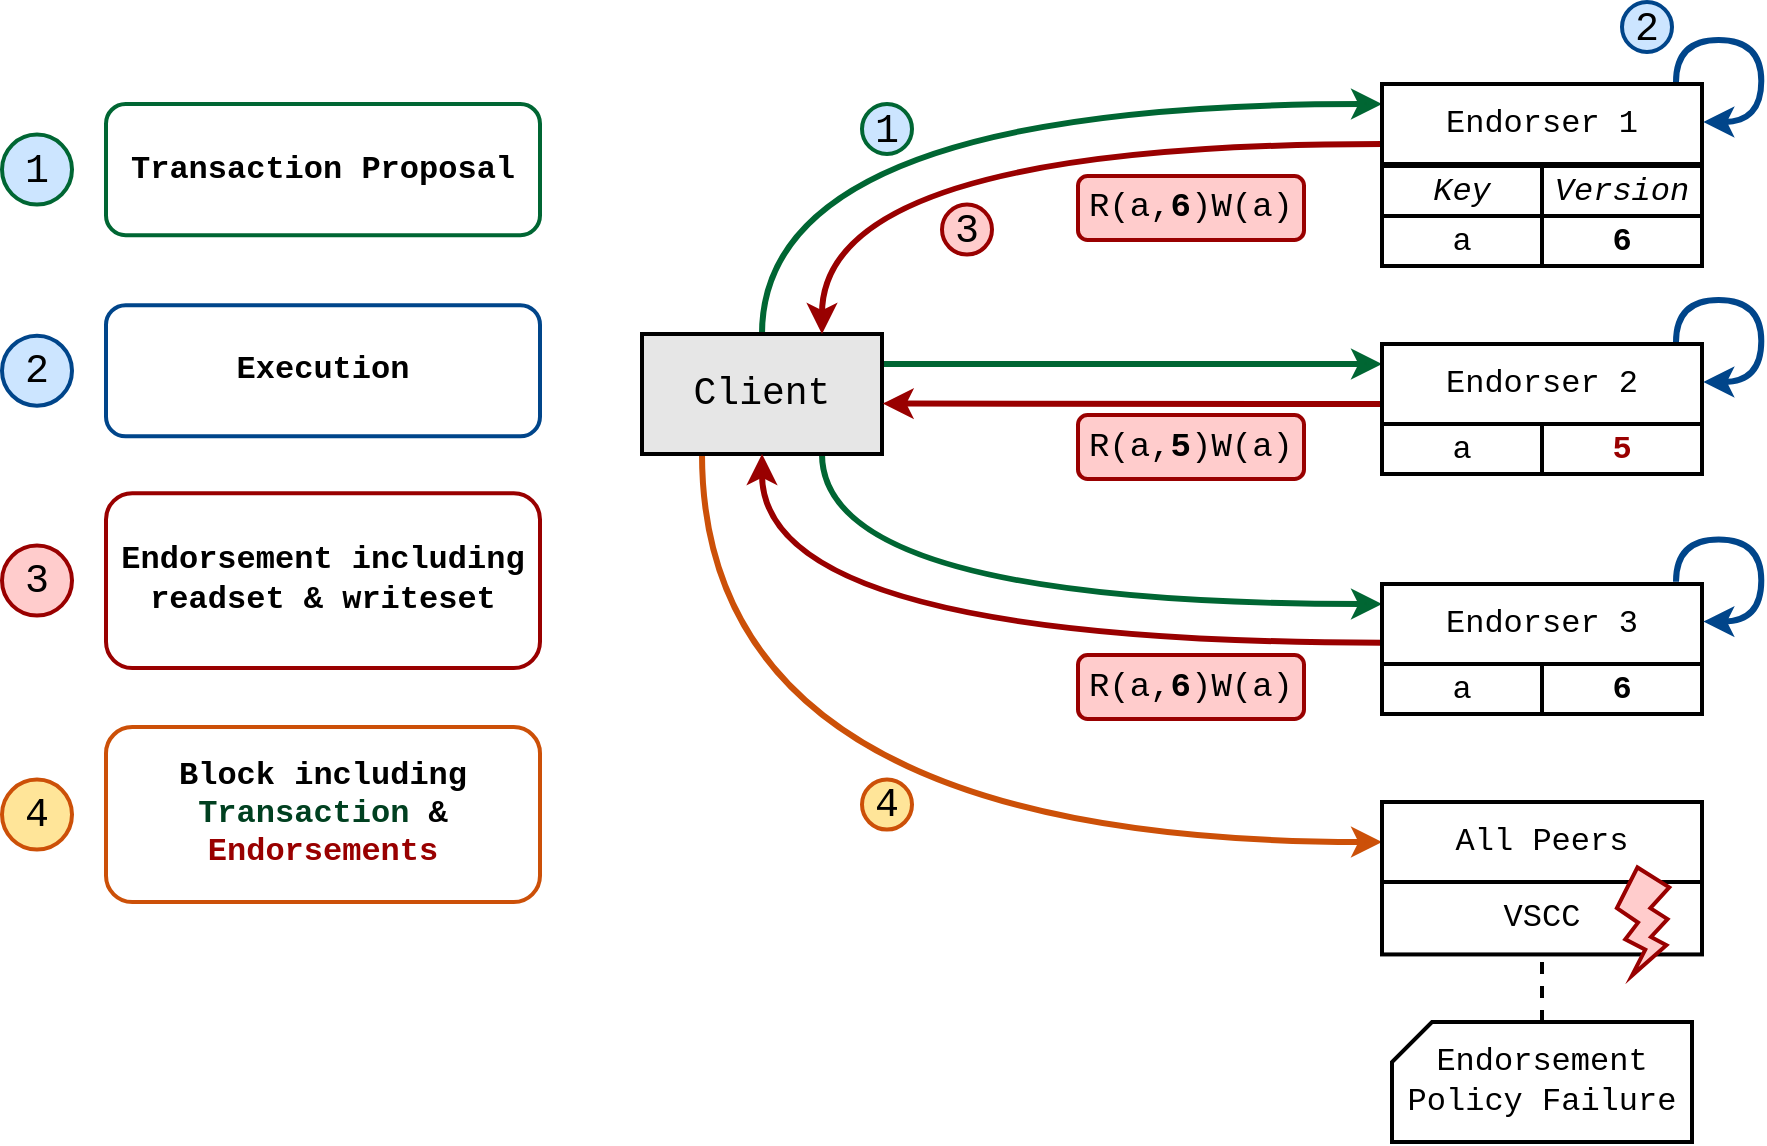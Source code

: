 <mxfile version="13.6.6" type="github">
  <diagram id="i5cLFlQuyAoCcmxTe8Lv" name="Page-1">
    <mxGraphModel dx="2272" dy="803" grid="1" gridSize="10" guides="1" tooltips="1" connect="1" arrows="1" fold="1" page="1" pageScale="1" pageWidth="850" pageHeight="1100" math="0" shadow="0">
      <root>
        <mxCell id="0" />
        <mxCell id="1" parent="0" />
        <mxCell id="sDfAXfX4ur97IPnijIAY-20" style="rounded=0;orthogonalLoop=1;jettySize=auto;html=1;exitX=0.5;exitY=0;exitDx=0;exitDy=0;entryX=0;entryY=0.25;entryDx=0;entryDy=0;fontFamily=Courier New;fontSize=16;edgeStyle=orthogonalEdgeStyle;curved=1;fillColor=#dae8fc;strokeWidth=3;strokeColor=#006633;" parent="1" source="sDfAXfX4ur97IPnijIAY-1" target="sDfAXfX4ur97IPnijIAY-2" edge="1">
          <mxGeometry relative="1" as="geometry" />
        </mxCell>
        <mxCell id="sDfAXfX4ur97IPnijIAY-21" style="rounded=0;orthogonalLoop=1;jettySize=auto;html=1;exitX=1;exitY=0.25;exitDx=0;exitDy=0;entryX=0;entryY=0.25;entryDx=0;entryDy=0;fontFamily=Courier New;fontSize=16;fillColor=#dae8fc;strokeWidth=3;strokeColor=#006633;" parent="1" source="sDfAXfX4ur97IPnijIAY-1" target="sDfAXfX4ur97IPnijIAY-8" edge="1">
          <mxGeometry relative="1" as="geometry" />
        </mxCell>
        <mxCell id="sDfAXfX4ur97IPnijIAY-22" style="edgeStyle=orthogonalEdgeStyle;rounded=0;orthogonalLoop=1;jettySize=auto;html=1;exitX=0.75;exitY=1;exitDx=0;exitDy=0;entryX=0;entryY=0.25;entryDx=0;entryDy=0;fontFamily=Courier New;fontSize=16;curved=1;fillColor=#dae8fc;strokeWidth=3;strokeColor=#006633;" parent="1" source="sDfAXfX4ur97IPnijIAY-1" target="sDfAXfX4ur97IPnijIAY-14" edge="1">
          <mxGeometry relative="1" as="geometry" />
        </mxCell>
        <mxCell id="25c5Onu5uvDLUXSiPIYh-6" style="edgeStyle=orthogonalEdgeStyle;rounded=0;orthogonalLoop=1;jettySize=auto;html=1;exitX=0.25;exitY=1;exitDx=0;exitDy=0;fontFamily=Courier New;fontSize=15;strokeWidth=3;strokeColor=#CC5008;entryX=0;entryY=0.5;entryDx=0;entryDy=0;curved=1;" parent="1" source="sDfAXfX4ur97IPnijIAY-1" target="JQfFVvGpdPdvFE5Sovz2-12" edge="1">
          <mxGeometry relative="1" as="geometry">
            <mxPoint x="480.78" y="580" as="targetPoint" />
          </mxGeometry>
        </mxCell>
        <mxCell id="sDfAXfX4ur97IPnijIAY-1" value="Client" style="rounded=0;whiteSpace=wrap;html=1;fontFamily=Courier New;fontSize=19;strokeWidth=2;fillColor=#E6E6E6;" parent="1" vertex="1">
          <mxGeometry x="110" y="316" width="120" height="60" as="geometry" />
        </mxCell>
        <mxCell id="sDfAXfX4ur97IPnijIAY-57" style="rounded=0;orthogonalLoop=1;jettySize=auto;html=1;exitX=0;exitY=0.75;exitDx=0;exitDy=0;entryX=0.75;entryY=0;entryDx=0;entryDy=0;strokeWidth=3;fontFamily=Courier New;fontSize=16;edgeStyle=orthogonalEdgeStyle;curved=1;strokeColor=#990000;" parent="1" source="sDfAXfX4ur97IPnijIAY-2" target="sDfAXfX4ur97IPnijIAY-1" edge="1">
          <mxGeometry relative="1" as="geometry" />
        </mxCell>
        <mxCell id="sDfAXfX4ur97IPnijIAY-2" value="Endorser 1" style="rounded=0;whiteSpace=wrap;html=1;fontFamily=Courier New;fontSize=16;strokeWidth=2;" parent="1" vertex="1">
          <mxGeometry x="480" y="191" width="160" height="40" as="geometry" />
        </mxCell>
        <mxCell id="sDfAXfX4ur97IPnijIAY-59" style="rounded=0;orthogonalLoop=1;jettySize=auto;html=1;exitX=0;exitY=0.75;exitDx=0;exitDy=0;entryX=1.003;entryY=0.58;entryDx=0;entryDy=0;strokeWidth=3;fontFamily=Courier New;fontSize=16;entryPerimeter=0;strokeColor=#990000;" parent="1" source="sDfAXfX4ur97IPnijIAY-8" target="sDfAXfX4ur97IPnijIAY-1" edge="1">
          <mxGeometry relative="1" as="geometry" />
        </mxCell>
        <mxCell id="sDfAXfX4ur97IPnijIAY-8" value="Endorser 2" style="rounded=0;whiteSpace=wrap;html=1;fontFamily=Courier New;fontSize=16;strokeWidth=2;" parent="1" vertex="1">
          <mxGeometry x="480" y="321" width="160" height="40" as="geometry" />
        </mxCell>
        <mxCell id="sDfAXfX4ur97IPnijIAY-58" style="edgeStyle=orthogonalEdgeStyle;curved=1;rounded=0;orthogonalLoop=1;jettySize=auto;html=1;entryX=0.5;entryY=1;entryDx=0;entryDy=0;strokeWidth=3;fontFamily=Courier New;fontSize=16;strokeColor=#990000;exitX=0.002;exitY=0.733;exitDx=0;exitDy=0;exitPerimeter=0;" parent="1" source="sDfAXfX4ur97IPnijIAY-14" target="sDfAXfX4ur97IPnijIAY-1" edge="1">
          <mxGeometry relative="1" as="geometry">
            <Array as="points">
              <mxPoint x="170" y="470" />
            </Array>
            <mxPoint x="471" y="480" as="sourcePoint" />
          </mxGeometry>
        </mxCell>
        <mxCell id="sDfAXfX4ur97IPnijIAY-14" value="Endorser 3" style="rounded=0;whiteSpace=wrap;html=1;fontFamily=Courier New;fontSize=16;strokeWidth=2;" parent="1" vertex="1">
          <mxGeometry x="480" y="441" width="160" height="40" as="geometry" />
        </mxCell>
        <mxCell id="sDfAXfX4ur97IPnijIAY-3" value="Key" style="whiteSpace=wrap;html=1;fontFamily=Courier New;fontSize=16;strokeWidth=2;fontStyle=2" parent="1" vertex="1">
          <mxGeometry x="480" y="232" width="80" height="25" as="geometry" />
        </mxCell>
        <mxCell id="sDfAXfX4ur97IPnijIAY-63" value="R(a,&lt;b style=&quot;font-size: 17px;&quot;&gt;6&lt;/b&gt;)W(a)" style="rounded=1;whiteSpace=wrap;html=1;strokeColor=#990000;strokeWidth=2;fontFamily=Courier New;fontSize=17;fillColor=#FFCCCC;" parent="1" vertex="1">
          <mxGeometry x="328" y="476.5" width="113" height="32" as="geometry" />
        </mxCell>
        <mxCell id="sDfAXfX4ur97IPnijIAY-65" value="R(a,&lt;b style=&quot;font-size: 17px;&quot;&gt;5&lt;/b&gt;)W(a)" style="rounded=1;whiteSpace=wrap;html=1;strokeColor=#990000;strokeWidth=2;fontFamily=Courier New;fontSize=17;fillColor=#FFCCCC;" parent="1" vertex="1">
          <mxGeometry x="328" y="356.5" width="113" height="32" as="geometry" />
        </mxCell>
        <mxCell id="sDfAXfX4ur97IPnijIAY-66" value="R(a,&lt;b style=&quot;font-size: 17px;&quot;&gt;6&lt;/b&gt;)W(a)" style="rounded=1;whiteSpace=wrap;html=1;strokeColor=#990000;strokeWidth=2;fontFamily=Courier New;fontSize=17;fillColor=#FFCCCC;" parent="1" vertex="1">
          <mxGeometry x="328" y="237" width="113" height="32" as="geometry" />
        </mxCell>
        <mxCell id="JQfFVvGpdPdvFE5Sovz2-14" style="edgeStyle=orthogonalEdgeStyle;rounded=0;orthogonalLoop=1;jettySize=auto;html=1;exitX=0.5;exitY=0;exitDx=0;exitDy=0;exitPerimeter=0;entryX=0.5;entryY=1;entryDx=0;entryDy=0;endArrow=none;endFill=0;dashed=1;strokeWidth=2;" edge="1" parent="1" source="25c5Onu5uvDLUXSiPIYh-18" target="JQfFVvGpdPdvFE5Sovz2-13">
          <mxGeometry relative="1" as="geometry" />
        </mxCell>
        <mxCell id="25c5Onu5uvDLUXSiPIYh-18" value="Endorsement Policy Failure" style="shape=card;whiteSpace=wrap;html=1;strokeWidth=2;fillColor=none;fontFamily=Courier New;fontSize=16;size=20;" parent="1" vertex="1">
          <mxGeometry x="485" y="660" width="150" height="60" as="geometry" />
        </mxCell>
        <mxCell id="25c5Onu5uvDLUXSiPIYh-34" value="1" style="ellipse;whiteSpace=wrap;html=1;aspect=fixed;strokeWidth=2;fontFamily=Courier New;fontSize=20;fillColor=#CCE5FF;strokeColor=#006633;" parent="1" vertex="1">
          <mxGeometry x="220" y="201" width="25" height="25" as="geometry" />
        </mxCell>
        <mxCell id="25c5Onu5uvDLUXSiPIYh-35" value="2" style="ellipse;whiteSpace=wrap;html=1;aspect=fixed;strokeWidth=2;fontFamily=Courier New;fontSize=20;fillColor=#CCE5FF;strokeColor=#00458A;" parent="1" vertex="1">
          <mxGeometry x="600" y="150" width="25" height="25" as="geometry" />
        </mxCell>
        <mxCell id="25c5Onu5uvDLUXSiPIYh-36" value="3" style="ellipse;whiteSpace=wrap;html=1;aspect=fixed;strokeColor=#990000;strokeWidth=2;fontFamily=Courier New;fontSize=20;fillColor=#FFCCCC;" parent="1" vertex="1">
          <mxGeometry x="260" y="251.3" width="25" height="25" as="geometry" />
        </mxCell>
        <mxCell id="25c5Onu5uvDLUXSiPIYh-37" value="4" style="ellipse;whiteSpace=wrap;html=1;aspect=fixed;strokeWidth=2;fontFamily=Courier New;fontSize=20;strokeColor=#CC5008;fillColor=#FFE599;" parent="1" vertex="1">
          <mxGeometry x="220" y="538.78" width="25" height="25" as="geometry" />
        </mxCell>
        <mxCell id="sDfAXfX4ur97IPnijIAY-60" value="&lt;b style=&quot;font-size: 16px;&quot;&gt;&lt;font style=&quot;font-size: 16px;&quot;&gt;Transaction Proposal&lt;/font&gt;&lt;/b&gt;" style="rounded=1;whiteSpace=wrap;html=1;strokeWidth=2;fillColor=none;fontFamily=Courier New;fontSize=16;strokeColor=#006633;" parent="1" vertex="1">
          <mxGeometry x="-158" y="201" width="217" height="65.589" as="geometry" />
        </mxCell>
        <mxCell id="25c5Onu5uvDLUXSiPIYh-13" value="1" style="ellipse;whiteSpace=wrap;html=1;aspect=fixed;strokeWidth=2;fontFamily=Courier New;fontSize=20;fillColor=#CCE5FF;strokeColor=#006633;" parent="1" vertex="1">
          <mxGeometry x="-210" y="216.296" width="35" height="35" as="geometry" />
        </mxCell>
        <mxCell id="25c5Onu5uvDLUXSiPIYh-22" value="&lt;b style=&quot;font-size: 16px;&quot;&gt;&lt;font style=&quot;font-size: 16px;&quot;&gt;Execution &lt;br style=&quot;font-size: 16px;&quot;&gt;&lt;/font&gt;&lt;/b&gt;" style="rounded=1;whiteSpace=wrap;html=1;strokeWidth=2;fillColor=none;fontFamily=Courier New;fontSize=16;strokeColor=#00458A;" parent="1" vertex="1">
          <mxGeometry x="-158" y="301.57" width="217" height="65.589" as="geometry" />
        </mxCell>
        <mxCell id="25c5Onu5uvDLUXSiPIYh-24" value="2" style="ellipse;whiteSpace=wrap;html=1;aspect=fixed;strokeWidth=2;fontFamily=Courier New;fontSize=20;fillColor=#CCE5FF;strokeColor=#00458A;" parent="1" vertex="1">
          <mxGeometry x="-210" y="316.866" width="35" height="35" as="geometry" />
        </mxCell>
        <mxCell id="sDfAXfX4ur97IPnijIAY-61" value="&lt;b style=&quot;font-size: 16px;&quot;&gt;&lt;font style=&quot;font-size: 16px;&quot;&gt;Endorsement including readset &amp;amp; writeset&lt;br style=&quot;font-size: 16px;&quot;&gt;&lt;/font&gt;&lt;/b&gt;" style="rounded=1;whiteSpace=wrap;html=1;strokeWidth=2;fillColor=none;fontFamily=Courier New;fontSize=16;strokeColor=#990000;" parent="1" vertex="1">
          <mxGeometry x="-158" y="395.581" width="217" height="87.452" as="geometry" />
        </mxCell>
        <mxCell id="25c5Onu5uvDLUXSiPIYh-14" value="3" style="ellipse;whiteSpace=wrap;html=1;aspect=fixed;strokeColor=#990000;strokeWidth=2;fontFamily=Courier New;fontSize=20;fillColor=#FFCCCC;" parent="1" vertex="1">
          <mxGeometry x="-210" y="421.808" width="35" height="35" as="geometry" />
        </mxCell>
        <mxCell id="25c5Onu5uvDLUXSiPIYh-12" value="&lt;b style=&quot;font-size: 16px;&quot;&gt;&lt;font style=&quot;font-size: 16px;&quot;&gt;Block including &lt;font style=&quot;font-size: 16px;&quot; color=&quot;#004020&quot;&gt;Transaction&lt;/font&gt; &amp;amp; &lt;font style=&quot;font-size: 16px;&quot; color=&quot;#990000&quot;&gt;Endorsements&lt;/font&gt;&lt;br style=&quot;font-size: 16px;&quot;&gt;&lt;/font&gt;&lt;/b&gt;" style="rounded=1;whiteSpace=wrap;html=1;strokeWidth=2;fillColor=none;fontFamily=Courier New;fontSize=16;strokeColor=#CC5008;" parent="1" vertex="1">
          <mxGeometry x="-158" y="512.548" width="217" height="87.452" as="geometry" />
        </mxCell>
        <mxCell id="25c5Onu5uvDLUXSiPIYh-15" value="4" style="ellipse;whiteSpace=wrap;html=1;aspect=fixed;strokeWidth=2;fontFamily=Courier New;fontSize=20;strokeColor=#CC5008;fillColor=#FFE599;" parent="1" vertex="1">
          <mxGeometry x="-210" y="538.775" width="35" height="35" as="geometry" />
        </mxCell>
        <mxCell id="JQfFVvGpdPdvFE5Sovz2-1" style="edgeStyle=orthogonalEdgeStyle;curved=1;rounded=0;orthogonalLoop=1;jettySize=auto;html=1;entryX=1;entryY=0.5;entryDx=0;entryDy=0;strokeWidth=3;fontFamily=Courier New;fontSize=16;strokeColor=#00458A;" edge="1" parent="1">
          <mxGeometry relative="1" as="geometry">
            <mxPoint x="627" y="190" as="sourcePoint" />
            <mxPoint x="640.67" y="209.97" as="targetPoint" />
            <Array as="points">
              <mxPoint x="626.67" y="168.97" />
              <mxPoint x="669.67" y="168.97" />
              <mxPoint x="669.67" y="209.97" />
            </Array>
          </mxGeometry>
        </mxCell>
        <mxCell id="JQfFVvGpdPdvFE5Sovz2-2" style="edgeStyle=orthogonalEdgeStyle;curved=1;rounded=0;orthogonalLoop=1;jettySize=auto;html=1;entryX=1;entryY=0.5;entryDx=0;entryDy=0;strokeWidth=3;fontFamily=Courier New;fontSize=16;strokeColor=#00458A;" edge="1" parent="1">
          <mxGeometry relative="1" as="geometry">
            <mxPoint x="627" y="320.03" as="sourcePoint" />
            <mxPoint x="640.67" y="340" as="targetPoint" />
            <Array as="points">
              <mxPoint x="626.67" y="299" />
              <mxPoint x="669.67" y="299" />
              <mxPoint x="669.67" y="340" />
            </Array>
          </mxGeometry>
        </mxCell>
        <mxCell id="JQfFVvGpdPdvFE5Sovz2-3" style="edgeStyle=orthogonalEdgeStyle;curved=1;rounded=0;orthogonalLoop=1;jettySize=auto;html=1;entryX=1;entryY=0.5;entryDx=0;entryDy=0;strokeWidth=3;fontFamily=Courier New;fontSize=16;strokeColor=#00458A;" edge="1" parent="1">
          <mxGeometry relative="1" as="geometry">
            <mxPoint x="627" y="439.83" as="sourcePoint" />
            <mxPoint x="640.67" y="459.8" as="targetPoint" />
            <Array as="points">
              <mxPoint x="626.67" y="418.8" />
              <mxPoint x="669.67" y="418.8" />
              <mxPoint x="669.67" y="459.8" />
            </Array>
          </mxGeometry>
        </mxCell>
        <mxCell id="JQfFVvGpdPdvFE5Sovz2-4" value="Version" style="whiteSpace=wrap;html=1;fontFamily=Courier New;fontSize=16;strokeWidth=2;fontStyle=2" vertex="1" parent="1">
          <mxGeometry x="560" y="232" width="80" height="25" as="geometry" />
        </mxCell>
        <mxCell id="JQfFVvGpdPdvFE5Sovz2-6" value="a" style="whiteSpace=wrap;html=1;fontFamily=Courier New;fontSize=16;strokeWidth=2;" vertex="1" parent="1">
          <mxGeometry x="480" y="257" width="80" height="25" as="geometry" />
        </mxCell>
        <mxCell id="JQfFVvGpdPdvFE5Sovz2-7" value="&lt;b&gt;6&lt;/b&gt;" style="whiteSpace=wrap;html=1;fontFamily=Courier New;fontSize=16;strokeWidth=2;" vertex="1" parent="1">
          <mxGeometry x="560" y="257" width="80" height="25" as="geometry" />
        </mxCell>
        <mxCell id="JQfFVvGpdPdvFE5Sovz2-8" value="a" style="whiteSpace=wrap;html=1;fontFamily=Courier New;fontSize=16;strokeWidth=2;" vertex="1" parent="1">
          <mxGeometry x="480" y="361" width="80" height="25" as="geometry" />
        </mxCell>
        <mxCell id="JQfFVvGpdPdvFE5Sovz2-9" value="&lt;font color=&quot;#990000&quot;&gt;&lt;b&gt;5&lt;/b&gt;&lt;/font&gt;" style="whiteSpace=wrap;html=1;fontFamily=Courier New;fontSize=16;strokeWidth=2;" vertex="1" parent="1">
          <mxGeometry x="560" y="361" width="80" height="25" as="geometry" />
        </mxCell>
        <mxCell id="JQfFVvGpdPdvFE5Sovz2-10" value="a" style="whiteSpace=wrap;html=1;fontFamily=Courier New;fontSize=16;strokeWidth=2;" vertex="1" parent="1">
          <mxGeometry x="480" y="481" width="80" height="25" as="geometry" />
        </mxCell>
        <mxCell id="JQfFVvGpdPdvFE5Sovz2-11" value="&lt;b&gt;6&lt;/b&gt;" style="whiteSpace=wrap;html=1;fontFamily=Courier New;fontSize=16;strokeWidth=2;" vertex="1" parent="1">
          <mxGeometry x="560" y="481" width="80" height="25" as="geometry" />
        </mxCell>
        <mxCell id="JQfFVvGpdPdvFE5Sovz2-15" value="" style="group" vertex="1" connectable="0" parent="1">
          <mxGeometry x="480" y="550" width="160" height="86.791" as="geometry" />
        </mxCell>
        <mxCell id="JQfFVvGpdPdvFE5Sovz2-12" value="All Peers" style="rounded=0;whiteSpace=wrap;html=1;fontFamily=Courier New;fontSize=16;strokeWidth=2;" vertex="1" parent="JQfFVvGpdPdvFE5Sovz2-15">
          <mxGeometry width="160" height="40" as="geometry" />
        </mxCell>
        <mxCell id="JQfFVvGpdPdvFE5Sovz2-13" value="VSCC" style="rounded=0;whiteSpace=wrap;html=1;fontFamily=Courier New;fontSize=16;strokeWidth=2;" vertex="1" parent="JQfFVvGpdPdvFE5Sovz2-15">
          <mxGeometry y="40" width="160" height="36.22" as="geometry" />
        </mxCell>
        <mxCell id="sDfAXfX4ur97IPnijIAY-67" value="" style="verticalLabelPosition=bottom;verticalAlign=top;html=1;shape=mxgraph.basic.flash;strokeColor=#990000;strokeWidth=2;fillColor=#FFCCCC;fontFamily=Courier New;fontSize=12;rotation=-15;" parent="JQfFVvGpdPdvFE5Sovz2-15" vertex="1">
          <mxGeometry x="117.79" y="32.36" width="29.43" height="51.5" as="geometry" />
        </mxCell>
      </root>
    </mxGraphModel>
  </diagram>
</mxfile>
